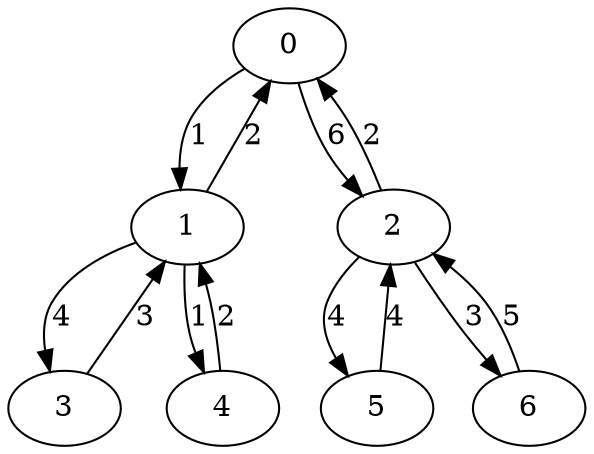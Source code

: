 strict digraph "" {
	0 -> 1	[label=1];
	0 -> 2	[label=6];
	1 -> 0	[label=2];
	1 -> 3	[label=4];
	1 -> 4	[label=1];
	2 -> 0	[label=2];
	2 -> 5	[label=4];
	2 -> 6	[label=3];
	3 -> 1	[label=3];
	4 -> 1	[label=2];
	5 -> 2	[label=4];
	6 -> 2	[label=5];
}
